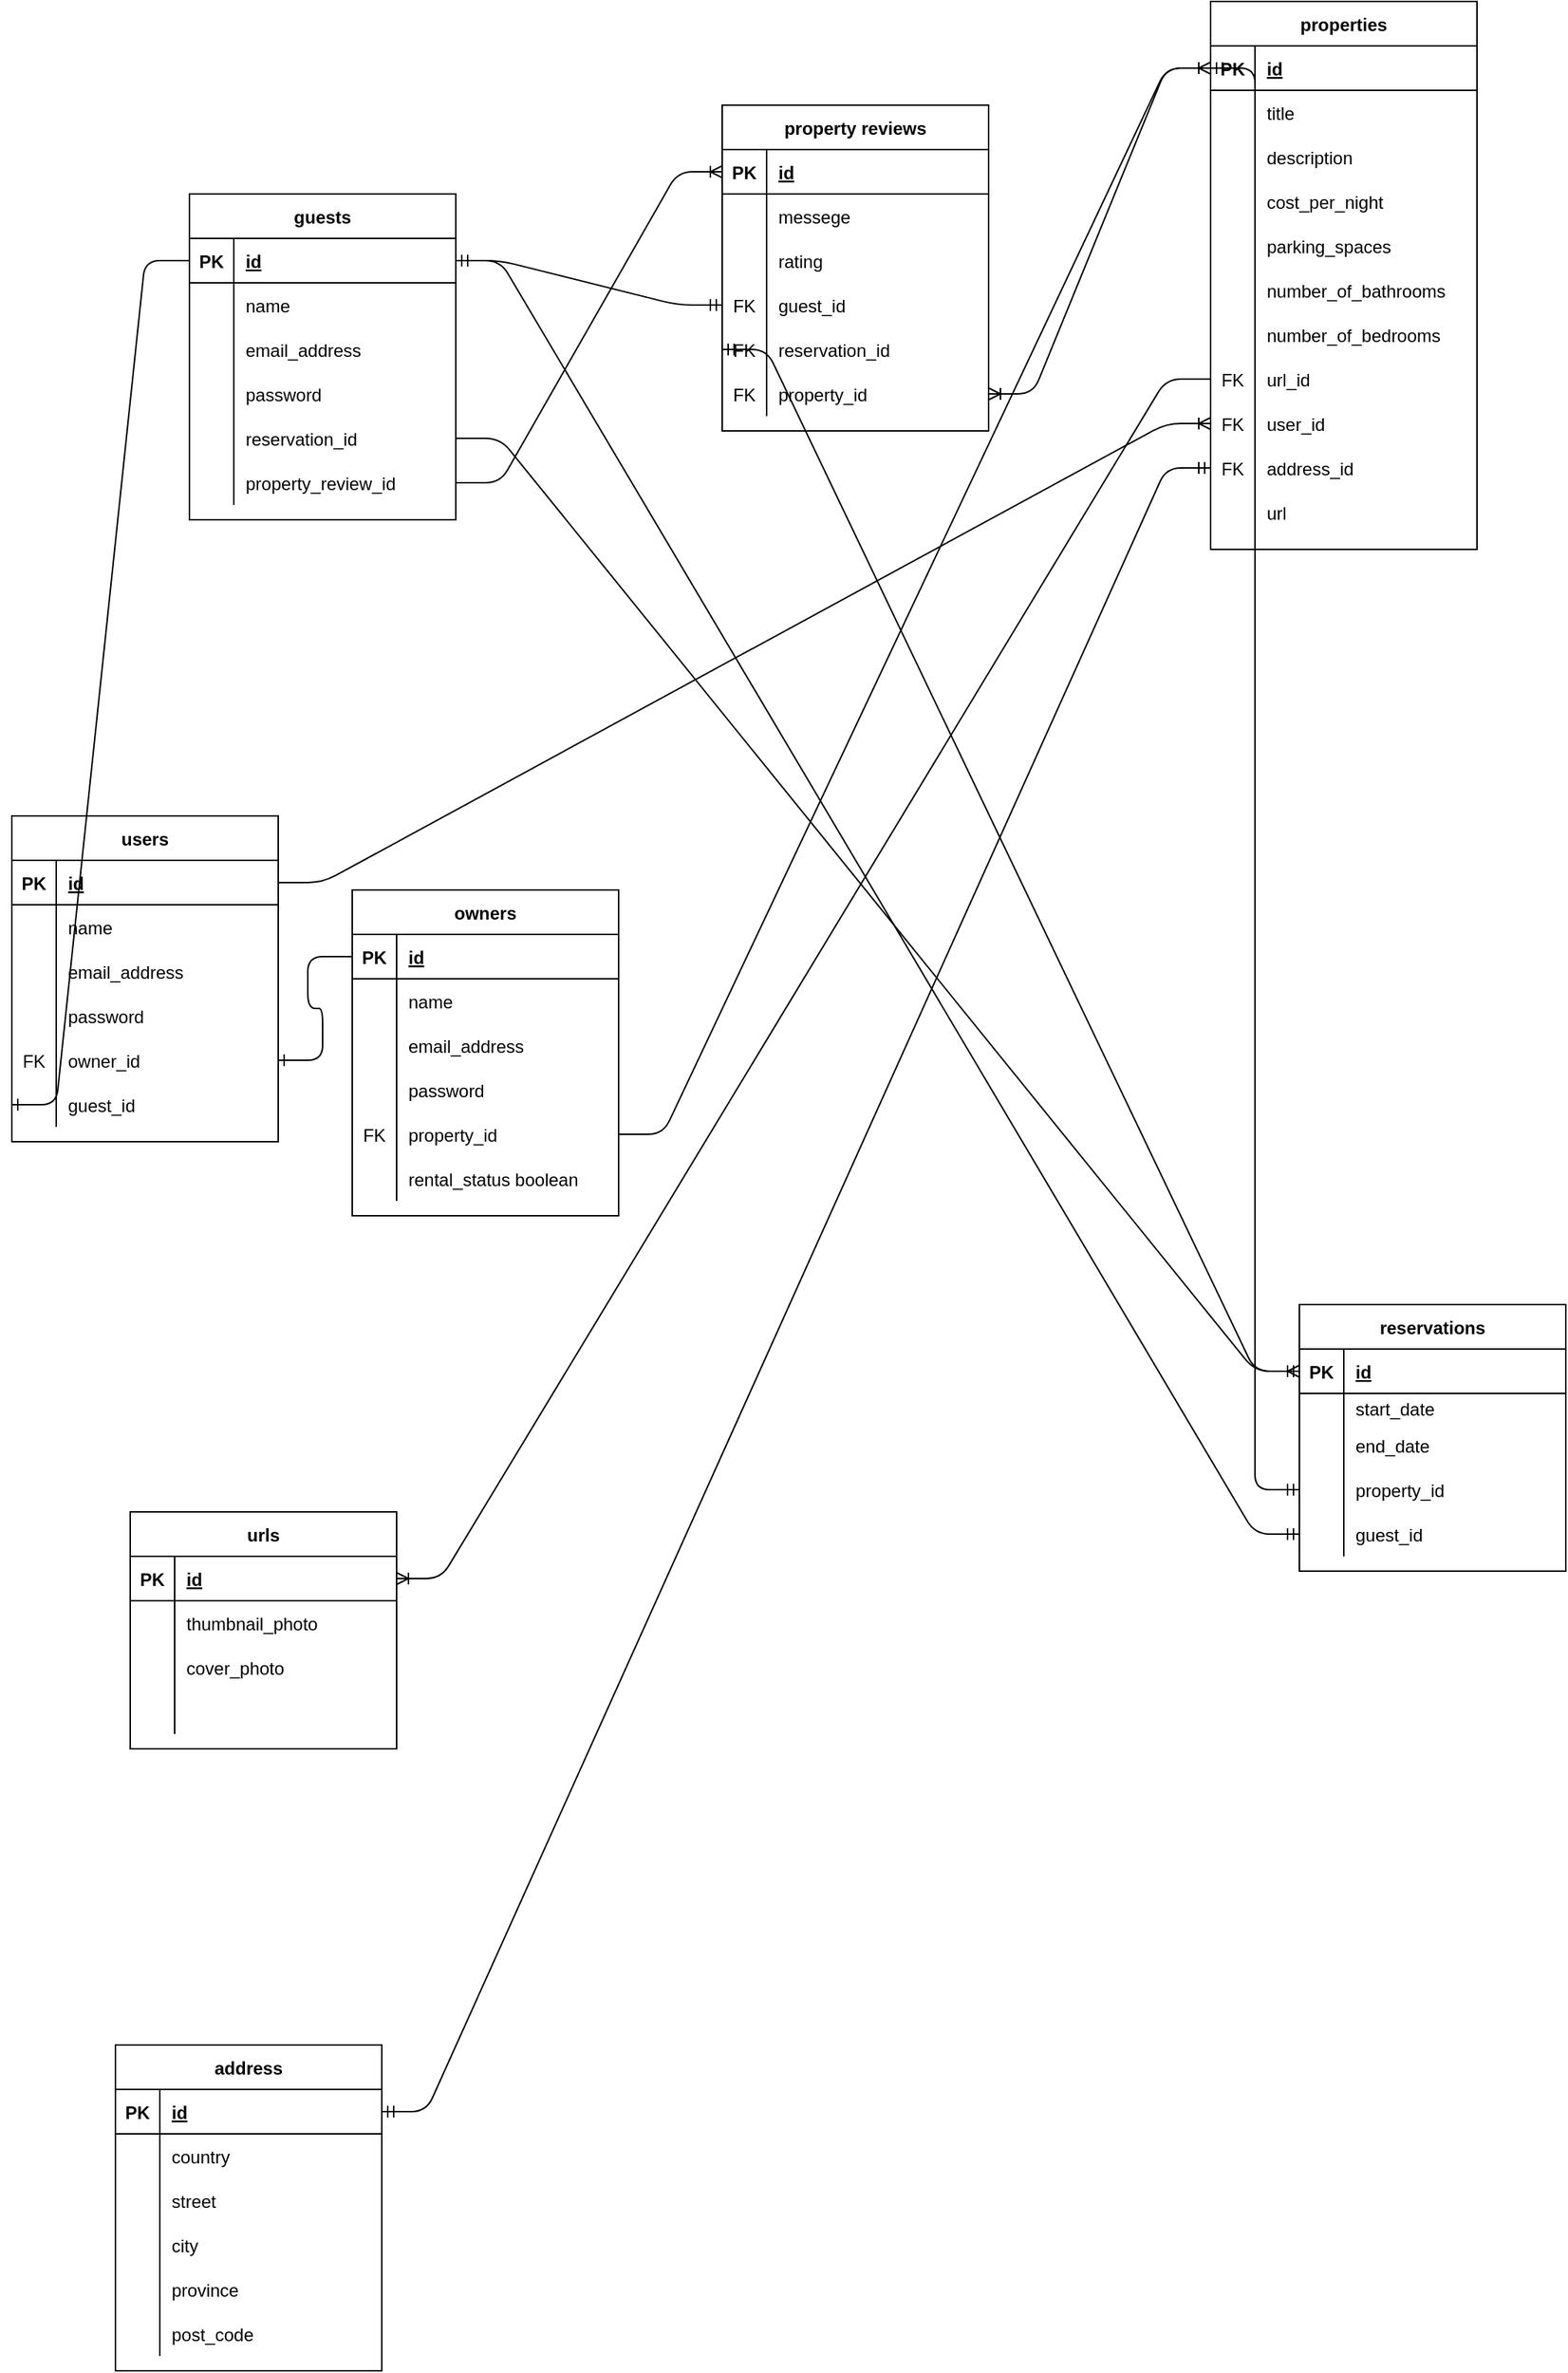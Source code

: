 <mxfile version="14.9.7" type="github">
  <diagram id="2LS-sTa04mx1mrBm_Dhq" name="Page-1">
    <mxGraphModel dx="2111" dy="1864" grid="1" gridSize="10" guides="1" tooltips="1" connect="1" arrows="1" fold="1" page="1" pageScale="1" pageWidth="850" pageHeight="1100" math="0" shadow="0">
      <root>
        <mxCell id="0" />
        <mxCell id="1" parent="0" />
        <mxCell id="80GWJ3M3lElaVonBWue8-1" value="properties" style="shape=table;startSize=30;container=1;collapsible=1;childLayout=tableLayout;fixedRows=1;rowLines=0;fontStyle=1;align=center;resizeLast=1;" vertex="1" parent="1">
          <mxGeometry x="10" y="-1020" width="180" height="370" as="geometry" />
        </mxCell>
        <mxCell id="80GWJ3M3lElaVonBWue8-2" value="" style="shape=partialRectangle;collapsible=0;dropTarget=0;pointerEvents=0;fillColor=none;top=0;left=0;bottom=1;right=0;points=[[0,0.5],[1,0.5]];portConstraint=eastwest;" vertex="1" parent="80GWJ3M3lElaVonBWue8-1">
          <mxGeometry y="30" width="180" height="30" as="geometry" />
        </mxCell>
        <mxCell id="80GWJ3M3lElaVonBWue8-3" value="PK" style="shape=partialRectangle;connectable=0;fillColor=none;top=0;left=0;bottom=0;right=0;fontStyle=1;overflow=hidden;" vertex="1" parent="80GWJ3M3lElaVonBWue8-2">
          <mxGeometry width="30" height="30" as="geometry" />
        </mxCell>
        <mxCell id="80GWJ3M3lElaVonBWue8-4" value="id" style="shape=partialRectangle;connectable=0;fillColor=none;top=0;left=0;bottom=0;right=0;align=left;spacingLeft=6;fontStyle=5;overflow=hidden;" vertex="1" parent="80GWJ3M3lElaVonBWue8-2">
          <mxGeometry x="30" width="150" height="30" as="geometry" />
        </mxCell>
        <mxCell id="80GWJ3M3lElaVonBWue8-5" value="" style="shape=partialRectangle;collapsible=0;dropTarget=0;pointerEvents=0;fillColor=none;top=0;left=0;bottom=0;right=0;points=[[0,0.5],[1,0.5]];portConstraint=eastwest;" vertex="1" parent="80GWJ3M3lElaVonBWue8-1">
          <mxGeometry y="60" width="180" height="30" as="geometry" />
        </mxCell>
        <mxCell id="80GWJ3M3lElaVonBWue8-6" value="" style="shape=partialRectangle;connectable=0;fillColor=none;top=0;left=0;bottom=0;right=0;editable=1;overflow=hidden;" vertex="1" parent="80GWJ3M3lElaVonBWue8-5">
          <mxGeometry width="30" height="30" as="geometry" />
        </mxCell>
        <mxCell id="80GWJ3M3lElaVonBWue8-7" value="title        " style="shape=partialRectangle;connectable=0;fillColor=none;top=0;left=0;bottom=0;right=0;align=left;spacingLeft=6;overflow=hidden;" vertex="1" parent="80GWJ3M3lElaVonBWue8-5">
          <mxGeometry x="30" width="150" height="30" as="geometry" />
        </mxCell>
        <mxCell id="80GWJ3M3lElaVonBWue8-8" value="" style="shape=partialRectangle;collapsible=0;dropTarget=0;pointerEvents=0;fillColor=none;top=0;left=0;bottom=0;right=0;points=[[0,0.5],[1,0.5]];portConstraint=eastwest;" vertex="1" parent="80GWJ3M3lElaVonBWue8-1">
          <mxGeometry y="90" width="180" height="30" as="geometry" />
        </mxCell>
        <mxCell id="80GWJ3M3lElaVonBWue8-9" value="" style="shape=partialRectangle;connectable=0;fillColor=none;top=0;left=0;bottom=0;right=0;editable=1;overflow=hidden;" vertex="1" parent="80GWJ3M3lElaVonBWue8-8">
          <mxGeometry width="30" height="30" as="geometry" />
        </mxCell>
        <mxCell id="80GWJ3M3lElaVonBWue8-10" value="description" style="shape=partialRectangle;connectable=0;fillColor=none;top=0;left=0;bottom=0;right=0;align=left;spacingLeft=6;overflow=hidden;" vertex="1" parent="80GWJ3M3lElaVonBWue8-8">
          <mxGeometry x="30" width="150" height="30" as="geometry" />
        </mxCell>
        <mxCell id="80GWJ3M3lElaVonBWue8-11" value="" style="shape=partialRectangle;collapsible=0;dropTarget=0;pointerEvents=0;fillColor=none;top=0;left=0;bottom=0;right=0;points=[[0,0.5],[1,0.5]];portConstraint=eastwest;" vertex="1" parent="80GWJ3M3lElaVonBWue8-1">
          <mxGeometry y="120" width="180" height="30" as="geometry" />
        </mxCell>
        <mxCell id="80GWJ3M3lElaVonBWue8-12" value="" style="shape=partialRectangle;connectable=0;fillColor=none;top=0;left=0;bottom=0;right=0;editable=1;overflow=hidden;" vertex="1" parent="80GWJ3M3lElaVonBWue8-11">
          <mxGeometry width="30" height="30" as="geometry" />
        </mxCell>
        <mxCell id="80GWJ3M3lElaVonBWue8-13" value="cost_per_night" style="shape=partialRectangle;connectable=0;fillColor=none;top=0;left=0;bottom=0;right=0;align=left;spacingLeft=6;overflow=hidden;" vertex="1" parent="80GWJ3M3lElaVonBWue8-11">
          <mxGeometry x="30" width="150" height="30" as="geometry" />
        </mxCell>
        <mxCell id="80GWJ3M3lElaVonBWue8-57" value="" style="shape=partialRectangle;collapsible=0;dropTarget=0;pointerEvents=0;fillColor=none;top=0;left=0;bottom=0;right=0;points=[[0,0.5],[1,0.5]];portConstraint=eastwest;" vertex="1" parent="80GWJ3M3lElaVonBWue8-1">
          <mxGeometry y="150" width="180" height="30" as="geometry" />
        </mxCell>
        <mxCell id="80GWJ3M3lElaVonBWue8-58" value="" style="shape=partialRectangle;connectable=0;fillColor=none;top=0;left=0;bottom=0;right=0;editable=1;overflow=hidden;" vertex="1" parent="80GWJ3M3lElaVonBWue8-57">
          <mxGeometry width="30" height="30" as="geometry" />
        </mxCell>
        <mxCell id="80GWJ3M3lElaVonBWue8-59" value="parking_spaces" style="shape=partialRectangle;connectable=0;fillColor=none;top=0;left=0;bottom=0;right=0;align=left;spacingLeft=6;overflow=hidden;" vertex="1" parent="80GWJ3M3lElaVonBWue8-57">
          <mxGeometry x="30" width="150" height="30" as="geometry" />
        </mxCell>
        <mxCell id="80GWJ3M3lElaVonBWue8-60" value="" style="shape=partialRectangle;collapsible=0;dropTarget=0;pointerEvents=0;fillColor=none;top=0;left=0;bottom=0;right=0;points=[[0,0.5],[1,0.5]];portConstraint=eastwest;" vertex="1" parent="80GWJ3M3lElaVonBWue8-1">
          <mxGeometry y="180" width="180" height="30" as="geometry" />
        </mxCell>
        <mxCell id="80GWJ3M3lElaVonBWue8-61" value="" style="shape=partialRectangle;connectable=0;fillColor=none;top=0;left=0;bottom=0;right=0;editable=1;overflow=hidden;" vertex="1" parent="80GWJ3M3lElaVonBWue8-60">
          <mxGeometry width="30" height="30" as="geometry" />
        </mxCell>
        <mxCell id="80GWJ3M3lElaVonBWue8-62" value="number_of_bathrooms" style="shape=partialRectangle;connectable=0;fillColor=none;top=0;left=0;bottom=0;right=0;align=left;spacingLeft=6;overflow=hidden;" vertex="1" parent="80GWJ3M3lElaVonBWue8-60">
          <mxGeometry x="30" width="150" height="30" as="geometry" />
        </mxCell>
        <mxCell id="80GWJ3M3lElaVonBWue8-82" value="" style="shape=partialRectangle;collapsible=0;dropTarget=0;pointerEvents=0;fillColor=none;top=0;left=0;bottom=0;right=0;points=[[0,0.5],[1,0.5]];portConstraint=eastwest;" vertex="1" parent="80GWJ3M3lElaVonBWue8-1">
          <mxGeometry y="210" width="180" height="30" as="geometry" />
        </mxCell>
        <mxCell id="80GWJ3M3lElaVonBWue8-83" value="" style="shape=partialRectangle;connectable=0;fillColor=none;top=0;left=0;bottom=0;right=0;editable=1;overflow=hidden;" vertex="1" parent="80GWJ3M3lElaVonBWue8-82">
          <mxGeometry width="30" height="30" as="geometry" />
        </mxCell>
        <mxCell id="80GWJ3M3lElaVonBWue8-84" value="number_of_bedrooms" style="shape=partialRectangle;connectable=0;fillColor=none;top=0;left=0;bottom=0;right=0;align=left;spacingLeft=6;overflow=hidden;" vertex="1" parent="80GWJ3M3lElaVonBWue8-82">
          <mxGeometry x="30" width="150" height="30" as="geometry" />
        </mxCell>
        <mxCell id="80GWJ3M3lElaVonBWue8-85" value="" style="shape=partialRectangle;collapsible=0;dropTarget=0;pointerEvents=0;fillColor=none;top=0;left=0;bottom=0;right=0;points=[[0,0.5],[1,0.5]];portConstraint=eastwest;" vertex="1" parent="80GWJ3M3lElaVonBWue8-1">
          <mxGeometry y="240" width="180" height="30" as="geometry" />
        </mxCell>
        <mxCell id="80GWJ3M3lElaVonBWue8-86" value="FK" style="shape=partialRectangle;connectable=0;fillColor=none;top=0;left=0;bottom=0;right=0;editable=1;overflow=hidden;" vertex="1" parent="80GWJ3M3lElaVonBWue8-85">
          <mxGeometry width="30" height="30" as="geometry" />
        </mxCell>
        <mxCell id="80GWJ3M3lElaVonBWue8-87" value="url_id" style="shape=partialRectangle;connectable=0;fillColor=none;top=0;left=0;bottom=0;right=0;align=left;spacingLeft=6;overflow=hidden;" vertex="1" parent="80GWJ3M3lElaVonBWue8-85">
          <mxGeometry x="30" width="150" height="30" as="geometry" />
        </mxCell>
        <mxCell id="80GWJ3M3lElaVonBWue8-107" value="" style="shape=partialRectangle;collapsible=0;dropTarget=0;pointerEvents=0;fillColor=none;top=0;left=0;bottom=0;right=0;points=[[0,0.5],[1,0.5]];portConstraint=eastwest;" vertex="1" parent="80GWJ3M3lElaVonBWue8-1">
          <mxGeometry y="270" width="180" height="30" as="geometry" />
        </mxCell>
        <mxCell id="80GWJ3M3lElaVonBWue8-108" value="FK" style="shape=partialRectangle;connectable=0;fillColor=none;top=0;left=0;bottom=0;right=0;editable=1;overflow=hidden;" vertex="1" parent="80GWJ3M3lElaVonBWue8-107">
          <mxGeometry width="30" height="30" as="geometry" />
        </mxCell>
        <mxCell id="80GWJ3M3lElaVonBWue8-109" value="user_id" style="shape=partialRectangle;connectable=0;fillColor=none;top=0;left=0;bottom=0;right=0;align=left;spacingLeft=6;overflow=hidden;" vertex="1" parent="80GWJ3M3lElaVonBWue8-107">
          <mxGeometry x="30" width="150" height="30" as="geometry" />
        </mxCell>
        <mxCell id="80GWJ3M3lElaVonBWue8-110" value="" style="shape=partialRectangle;collapsible=0;dropTarget=0;pointerEvents=0;fillColor=none;top=0;left=0;bottom=0;right=0;points=[[0,0.5],[1,0.5]];portConstraint=eastwest;" vertex="1" parent="80GWJ3M3lElaVonBWue8-1">
          <mxGeometry y="300" width="180" height="30" as="geometry" />
        </mxCell>
        <mxCell id="80GWJ3M3lElaVonBWue8-111" value="FK" style="shape=partialRectangle;connectable=0;fillColor=none;top=0;left=0;bottom=0;right=0;editable=1;overflow=hidden;" vertex="1" parent="80GWJ3M3lElaVonBWue8-110">
          <mxGeometry width="30" height="30" as="geometry" />
        </mxCell>
        <mxCell id="80GWJ3M3lElaVonBWue8-112" value="address_id" style="shape=partialRectangle;connectable=0;fillColor=none;top=0;left=0;bottom=0;right=0;align=left;spacingLeft=6;overflow=hidden;" vertex="1" parent="80GWJ3M3lElaVonBWue8-110">
          <mxGeometry x="30" width="150" height="30" as="geometry" />
        </mxCell>
        <mxCell id="80GWJ3M3lElaVonBWue8-113" value="" style="shape=partialRectangle;collapsible=0;dropTarget=0;pointerEvents=0;fillColor=none;top=0;left=0;bottom=0;right=0;points=[[0,0.5],[1,0.5]];portConstraint=eastwest;" vertex="1" parent="80GWJ3M3lElaVonBWue8-1">
          <mxGeometry y="330" width="180" height="30" as="geometry" />
        </mxCell>
        <mxCell id="80GWJ3M3lElaVonBWue8-114" value="" style="shape=partialRectangle;connectable=0;fillColor=none;top=0;left=0;bottom=0;right=0;editable=1;overflow=hidden;" vertex="1" parent="80GWJ3M3lElaVonBWue8-113">
          <mxGeometry width="30" height="30" as="geometry" />
        </mxCell>
        <mxCell id="80GWJ3M3lElaVonBWue8-115" value="url" style="shape=partialRectangle;connectable=0;fillColor=none;top=0;left=0;bottom=0;right=0;align=left;spacingLeft=6;overflow=hidden;" vertex="1" parent="80GWJ3M3lElaVonBWue8-113">
          <mxGeometry x="30" width="150" height="30" as="geometry" />
        </mxCell>
        <mxCell id="80GWJ3M3lElaVonBWue8-14" value="users" style="shape=table;startSize=30;container=1;collapsible=1;childLayout=tableLayout;fixedRows=1;rowLines=0;fontStyle=1;align=center;resizeLast=1;" vertex="1" parent="1">
          <mxGeometry x="-800" y="-470" width="180" height="220" as="geometry" />
        </mxCell>
        <mxCell id="80GWJ3M3lElaVonBWue8-15" value="" style="shape=partialRectangle;collapsible=0;dropTarget=0;pointerEvents=0;fillColor=none;top=0;left=0;bottom=1;right=0;points=[[0,0.5],[1,0.5]];portConstraint=eastwest;" vertex="1" parent="80GWJ3M3lElaVonBWue8-14">
          <mxGeometry y="30" width="180" height="30" as="geometry" />
        </mxCell>
        <mxCell id="80GWJ3M3lElaVonBWue8-16" value="PK" style="shape=partialRectangle;connectable=0;fillColor=none;top=0;left=0;bottom=0;right=0;fontStyle=1;overflow=hidden;" vertex="1" parent="80GWJ3M3lElaVonBWue8-15">
          <mxGeometry width="30" height="30" as="geometry" />
        </mxCell>
        <mxCell id="80GWJ3M3lElaVonBWue8-17" value="id" style="shape=partialRectangle;connectable=0;fillColor=none;top=0;left=0;bottom=0;right=0;align=left;spacingLeft=6;fontStyle=5;overflow=hidden;" vertex="1" parent="80GWJ3M3lElaVonBWue8-15">
          <mxGeometry x="30" width="150" height="30" as="geometry" />
        </mxCell>
        <mxCell id="80GWJ3M3lElaVonBWue8-18" value="" style="shape=partialRectangle;collapsible=0;dropTarget=0;pointerEvents=0;fillColor=none;top=0;left=0;bottom=0;right=0;points=[[0,0.5],[1,0.5]];portConstraint=eastwest;" vertex="1" parent="80GWJ3M3lElaVonBWue8-14">
          <mxGeometry y="60" width="180" height="30" as="geometry" />
        </mxCell>
        <mxCell id="80GWJ3M3lElaVonBWue8-19" value="" style="shape=partialRectangle;connectable=0;fillColor=none;top=0;left=0;bottom=0;right=0;editable=1;overflow=hidden;" vertex="1" parent="80GWJ3M3lElaVonBWue8-18">
          <mxGeometry width="30" height="30" as="geometry" />
        </mxCell>
        <mxCell id="80GWJ3M3lElaVonBWue8-20" value="name" style="shape=partialRectangle;connectable=0;fillColor=none;top=0;left=0;bottom=0;right=0;align=left;spacingLeft=6;overflow=hidden;" vertex="1" parent="80GWJ3M3lElaVonBWue8-18">
          <mxGeometry x="30" width="150" height="30" as="geometry" />
        </mxCell>
        <mxCell id="80GWJ3M3lElaVonBWue8-21" value="" style="shape=partialRectangle;collapsible=0;dropTarget=0;pointerEvents=0;fillColor=none;top=0;left=0;bottom=0;right=0;points=[[0,0.5],[1,0.5]];portConstraint=eastwest;" vertex="1" parent="80GWJ3M3lElaVonBWue8-14">
          <mxGeometry y="90" width="180" height="30" as="geometry" />
        </mxCell>
        <mxCell id="80GWJ3M3lElaVonBWue8-22" value="" style="shape=partialRectangle;connectable=0;fillColor=none;top=0;left=0;bottom=0;right=0;editable=1;overflow=hidden;" vertex="1" parent="80GWJ3M3lElaVonBWue8-21">
          <mxGeometry width="30" height="30" as="geometry" />
        </mxCell>
        <mxCell id="80GWJ3M3lElaVonBWue8-23" value="email_address" style="shape=partialRectangle;connectable=0;fillColor=none;top=0;left=0;bottom=0;right=0;align=left;spacingLeft=6;overflow=hidden;" vertex="1" parent="80GWJ3M3lElaVonBWue8-21">
          <mxGeometry x="30" width="150" height="30" as="geometry" />
        </mxCell>
        <mxCell id="80GWJ3M3lElaVonBWue8-24" value="" style="shape=partialRectangle;collapsible=0;dropTarget=0;pointerEvents=0;fillColor=none;top=0;left=0;bottom=0;right=0;points=[[0,0.5],[1,0.5]];portConstraint=eastwest;" vertex="1" parent="80GWJ3M3lElaVonBWue8-14">
          <mxGeometry y="120" width="180" height="30" as="geometry" />
        </mxCell>
        <mxCell id="80GWJ3M3lElaVonBWue8-25" value="" style="shape=partialRectangle;connectable=0;fillColor=none;top=0;left=0;bottom=0;right=0;editable=1;overflow=hidden;" vertex="1" parent="80GWJ3M3lElaVonBWue8-24">
          <mxGeometry width="30" height="30" as="geometry" />
        </mxCell>
        <mxCell id="80GWJ3M3lElaVonBWue8-26" value="password" style="shape=partialRectangle;connectable=0;fillColor=none;top=0;left=0;bottom=0;right=0;align=left;spacingLeft=6;overflow=hidden;" vertex="1" parent="80GWJ3M3lElaVonBWue8-24">
          <mxGeometry x="30" width="150" height="30" as="geometry" />
        </mxCell>
        <mxCell id="80GWJ3M3lElaVonBWue8-170" value="" style="shape=partialRectangle;collapsible=0;dropTarget=0;pointerEvents=0;fillColor=none;top=0;left=0;bottom=0;right=0;points=[[0,0.5],[1,0.5]];portConstraint=eastwest;" vertex="1" parent="80GWJ3M3lElaVonBWue8-14">
          <mxGeometry y="150" width="180" height="30" as="geometry" />
        </mxCell>
        <mxCell id="80GWJ3M3lElaVonBWue8-171" value="FK" style="shape=partialRectangle;connectable=0;fillColor=none;top=0;left=0;bottom=0;right=0;editable=1;overflow=hidden;" vertex="1" parent="80GWJ3M3lElaVonBWue8-170">
          <mxGeometry width="30" height="30" as="geometry" />
        </mxCell>
        <mxCell id="80GWJ3M3lElaVonBWue8-172" value="owner_id" style="shape=partialRectangle;connectable=0;fillColor=none;top=0;left=0;bottom=0;right=0;align=left;spacingLeft=6;overflow=hidden;" vertex="1" parent="80GWJ3M3lElaVonBWue8-170">
          <mxGeometry x="30" width="150" height="30" as="geometry" />
        </mxCell>
        <mxCell id="80GWJ3M3lElaVonBWue8-173" value="" style="shape=partialRectangle;collapsible=0;dropTarget=0;pointerEvents=0;fillColor=none;top=0;left=0;bottom=0;right=0;points=[[0,0.5],[1,0.5]];portConstraint=eastwest;" vertex="1" parent="80GWJ3M3lElaVonBWue8-14">
          <mxGeometry y="180" width="180" height="30" as="geometry" />
        </mxCell>
        <mxCell id="80GWJ3M3lElaVonBWue8-174" value="" style="shape=partialRectangle;connectable=0;fillColor=none;top=0;left=0;bottom=0;right=0;editable=1;overflow=hidden;" vertex="1" parent="80GWJ3M3lElaVonBWue8-173">
          <mxGeometry width="30" height="30" as="geometry" />
        </mxCell>
        <mxCell id="80GWJ3M3lElaVonBWue8-175" value="guest_id" style="shape=partialRectangle;connectable=0;fillColor=none;top=0;left=0;bottom=0;right=0;align=left;spacingLeft=6;overflow=hidden;" vertex="1" parent="80GWJ3M3lElaVonBWue8-173">
          <mxGeometry x="30" width="150" height="30" as="geometry" />
        </mxCell>
        <mxCell id="80GWJ3M3lElaVonBWue8-27" value="property reviews" style="shape=table;startSize=30;container=1;collapsible=1;childLayout=tableLayout;fixedRows=1;rowLines=0;fontStyle=1;align=center;resizeLast=1;" vertex="1" parent="1">
          <mxGeometry x="-320" y="-950" width="180" height="220" as="geometry" />
        </mxCell>
        <mxCell id="80GWJ3M3lElaVonBWue8-28" value="" style="shape=partialRectangle;collapsible=0;dropTarget=0;pointerEvents=0;fillColor=none;top=0;left=0;bottom=1;right=0;points=[[0,0.5],[1,0.5]];portConstraint=eastwest;" vertex="1" parent="80GWJ3M3lElaVonBWue8-27">
          <mxGeometry y="30" width="180" height="30" as="geometry" />
        </mxCell>
        <mxCell id="80GWJ3M3lElaVonBWue8-29" value="PK" style="shape=partialRectangle;connectable=0;fillColor=none;top=0;left=0;bottom=0;right=0;fontStyle=1;overflow=hidden;" vertex="1" parent="80GWJ3M3lElaVonBWue8-28">
          <mxGeometry width="30" height="30" as="geometry" />
        </mxCell>
        <mxCell id="80GWJ3M3lElaVonBWue8-30" value="id" style="shape=partialRectangle;connectable=0;fillColor=none;top=0;left=0;bottom=0;right=0;align=left;spacingLeft=6;fontStyle=5;overflow=hidden;" vertex="1" parent="80GWJ3M3lElaVonBWue8-28">
          <mxGeometry x="30" width="150" height="30" as="geometry" />
        </mxCell>
        <mxCell id="80GWJ3M3lElaVonBWue8-31" value="" style="shape=partialRectangle;collapsible=0;dropTarget=0;pointerEvents=0;fillColor=none;top=0;left=0;bottom=0;right=0;points=[[0,0.5],[1,0.5]];portConstraint=eastwest;" vertex="1" parent="80GWJ3M3lElaVonBWue8-27">
          <mxGeometry y="60" width="180" height="30" as="geometry" />
        </mxCell>
        <mxCell id="80GWJ3M3lElaVonBWue8-32" value="" style="shape=partialRectangle;connectable=0;fillColor=none;top=0;left=0;bottom=0;right=0;editable=1;overflow=hidden;" vertex="1" parent="80GWJ3M3lElaVonBWue8-31">
          <mxGeometry width="30" height="30" as="geometry" />
        </mxCell>
        <mxCell id="80GWJ3M3lElaVonBWue8-33" value="messege" style="shape=partialRectangle;connectable=0;fillColor=none;top=0;left=0;bottom=0;right=0;align=left;spacingLeft=6;overflow=hidden;" vertex="1" parent="80GWJ3M3lElaVonBWue8-31">
          <mxGeometry x="30" width="150" height="30" as="geometry" />
        </mxCell>
        <mxCell id="80GWJ3M3lElaVonBWue8-34" value="" style="shape=partialRectangle;collapsible=0;dropTarget=0;pointerEvents=0;fillColor=none;top=0;left=0;bottom=0;right=0;points=[[0,0.5],[1,0.5]];portConstraint=eastwest;" vertex="1" parent="80GWJ3M3lElaVonBWue8-27">
          <mxGeometry y="90" width="180" height="30" as="geometry" />
        </mxCell>
        <mxCell id="80GWJ3M3lElaVonBWue8-35" value="" style="shape=partialRectangle;connectable=0;fillColor=none;top=0;left=0;bottom=0;right=0;editable=1;overflow=hidden;" vertex="1" parent="80GWJ3M3lElaVonBWue8-34">
          <mxGeometry width="30" height="30" as="geometry" />
        </mxCell>
        <mxCell id="80GWJ3M3lElaVonBWue8-36" value="rating" style="shape=partialRectangle;connectable=0;fillColor=none;top=0;left=0;bottom=0;right=0;align=left;spacingLeft=6;overflow=hidden;" vertex="1" parent="80GWJ3M3lElaVonBWue8-34">
          <mxGeometry x="30" width="150" height="30" as="geometry" />
        </mxCell>
        <mxCell id="80GWJ3M3lElaVonBWue8-37" value="" style="shape=partialRectangle;collapsible=0;dropTarget=0;pointerEvents=0;fillColor=none;top=0;left=0;bottom=0;right=0;points=[[0,0.5],[1,0.5]];portConstraint=eastwest;" vertex="1" parent="80GWJ3M3lElaVonBWue8-27">
          <mxGeometry y="120" width="180" height="30" as="geometry" />
        </mxCell>
        <mxCell id="80GWJ3M3lElaVonBWue8-38" value="FK" style="shape=partialRectangle;connectable=0;fillColor=none;top=0;left=0;bottom=0;right=0;editable=1;overflow=hidden;" vertex="1" parent="80GWJ3M3lElaVonBWue8-37">
          <mxGeometry width="30" height="30" as="geometry" />
        </mxCell>
        <mxCell id="80GWJ3M3lElaVonBWue8-39" value="guest_id" style="shape=partialRectangle;connectable=0;fillColor=none;top=0;left=0;bottom=0;right=0;align=left;spacingLeft=6;overflow=hidden;" vertex="1" parent="80GWJ3M3lElaVonBWue8-37">
          <mxGeometry x="30" width="150" height="30" as="geometry" />
        </mxCell>
        <mxCell id="80GWJ3M3lElaVonBWue8-165" value="" style="shape=partialRectangle;collapsible=0;dropTarget=0;pointerEvents=0;fillColor=none;top=0;left=0;bottom=0;right=0;points=[[0,0.5],[1,0.5]];portConstraint=eastwest;" vertex="1" parent="80GWJ3M3lElaVonBWue8-27">
          <mxGeometry y="150" width="180" height="30" as="geometry" />
        </mxCell>
        <mxCell id="80GWJ3M3lElaVonBWue8-166" value="FK" style="shape=partialRectangle;connectable=0;fillColor=none;top=0;left=0;bottom=0;right=0;editable=1;overflow=hidden;" vertex="1" parent="80GWJ3M3lElaVonBWue8-165">
          <mxGeometry width="30" height="30" as="geometry" />
        </mxCell>
        <mxCell id="80GWJ3M3lElaVonBWue8-167" value="reservation_id" style="shape=partialRectangle;connectable=0;fillColor=none;top=0;left=0;bottom=0;right=0;align=left;spacingLeft=6;overflow=hidden;" vertex="1" parent="80GWJ3M3lElaVonBWue8-165">
          <mxGeometry x="30" width="150" height="30" as="geometry" />
        </mxCell>
        <mxCell id="80GWJ3M3lElaVonBWue8-195" value="" style="shape=partialRectangle;collapsible=0;dropTarget=0;pointerEvents=0;fillColor=none;top=0;left=0;bottom=0;right=0;points=[[0,0.5],[1,0.5]];portConstraint=eastwest;" vertex="1" parent="80GWJ3M3lElaVonBWue8-27">
          <mxGeometry y="180" width="180" height="30" as="geometry" />
        </mxCell>
        <mxCell id="80GWJ3M3lElaVonBWue8-196" value="FK" style="shape=partialRectangle;connectable=0;fillColor=none;top=0;left=0;bottom=0;right=0;editable=1;overflow=hidden;" vertex="1" parent="80GWJ3M3lElaVonBWue8-195">
          <mxGeometry width="30" height="30" as="geometry" />
        </mxCell>
        <mxCell id="80GWJ3M3lElaVonBWue8-197" value="property_id" style="shape=partialRectangle;connectable=0;fillColor=none;top=0;left=0;bottom=0;right=0;align=left;spacingLeft=6;overflow=hidden;" vertex="1" parent="80GWJ3M3lElaVonBWue8-195">
          <mxGeometry x="30" width="150" height="30" as="geometry" />
        </mxCell>
        <mxCell id="80GWJ3M3lElaVonBWue8-40" value="reservations" style="shape=table;startSize=30;container=1;collapsible=1;childLayout=tableLayout;fixedRows=1;rowLines=0;fontStyle=1;align=center;resizeLast=1;" vertex="1" parent="1">
          <mxGeometry x="70" y="-140" width="180" height="180" as="geometry" />
        </mxCell>
        <mxCell id="80GWJ3M3lElaVonBWue8-41" value="" style="shape=partialRectangle;collapsible=0;dropTarget=0;pointerEvents=0;fillColor=none;top=0;left=0;bottom=1;right=0;points=[[0,0.5],[1,0.5]];portConstraint=eastwest;" vertex="1" parent="80GWJ3M3lElaVonBWue8-40">
          <mxGeometry y="30" width="180" height="30" as="geometry" />
        </mxCell>
        <mxCell id="80GWJ3M3lElaVonBWue8-42" value="PK" style="shape=partialRectangle;connectable=0;fillColor=none;top=0;left=0;bottom=0;right=0;fontStyle=1;overflow=hidden;" vertex="1" parent="80GWJ3M3lElaVonBWue8-41">
          <mxGeometry width="30" height="30" as="geometry" />
        </mxCell>
        <mxCell id="80GWJ3M3lElaVonBWue8-43" value="id" style="shape=partialRectangle;connectable=0;fillColor=none;top=0;left=0;bottom=0;right=0;align=left;spacingLeft=6;fontStyle=5;overflow=hidden;" vertex="1" parent="80GWJ3M3lElaVonBWue8-41">
          <mxGeometry x="30" width="150" height="30" as="geometry" />
        </mxCell>
        <mxCell id="80GWJ3M3lElaVonBWue8-44" value="" style="shape=partialRectangle;collapsible=0;dropTarget=0;pointerEvents=0;fillColor=none;top=0;left=0;bottom=0;right=0;points=[[0,0.5],[1,0.5]];portConstraint=eastwest;" vertex="1" parent="80GWJ3M3lElaVonBWue8-40">
          <mxGeometry y="60" width="180" height="20" as="geometry" />
        </mxCell>
        <mxCell id="80GWJ3M3lElaVonBWue8-45" value="" style="shape=partialRectangle;connectable=0;fillColor=none;top=0;left=0;bottom=0;right=0;editable=1;overflow=hidden;" vertex="1" parent="80GWJ3M3lElaVonBWue8-44">
          <mxGeometry width="30" height="20" as="geometry" />
        </mxCell>
        <mxCell id="80GWJ3M3lElaVonBWue8-46" value="start_date" style="shape=partialRectangle;connectable=0;fillColor=none;top=0;left=0;bottom=0;right=0;align=left;spacingLeft=6;overflow=hidden;" vertex="1" parent="80GWJ3M3lElaVonBWue8-44">
          <mxGeometry x="30" width="150" height="20" as="geometry" />
        </mxCell>
        <mxCell id="80GWJ3M3lElaVonBWue8-47" value="" style="shape=partialRectangle;collapsible=0;dropTarget=0;pointerEvents=0;fillColor=none;top=0;left=0;bottom=0;right=0;points=[[0,0.5],[1,0.5]];portConstraint=eastwest;" vertex="1" parent="80GWJ3M3lElaVonBWue8-40">
          <mxGeometry y="80" width="180" height="30" as="geometry" />
        </mxCell>
        <mxCell id="80GWJ3M3lElaVonBWue8-48" value="" style="shape=partialRectangle;connectable=0;fillColor=none;top=0;left=0;bottom=0;right=0;editable=1;overflow=hidden;" vertex="1" parent="80GWJ3M3lElaVonBWue8-47">
          <mxGeometry width="30" height="30" as="geometry" />
        </mxCell>
        <mxCell id="80GWJ3M3lElaVonBWue8-49" value="end_date" style="shape=partialRectangle;connectable=0;fillColor=none;top=0;left=0;bottom=0;right=0;align=left;spacingLeft=6;overflow=hidden;" vertex="1" parent="80GWJ3M3lElaVonBWue8-47">
          <mxGeometry x="30" width="150" height="30" as="geometry" />
        </mxCell>
        <mxCell id="80GWJ3M3lElaVonBWue8-50" value="" style="shape=partialRectangle;collapsible=0;dropTarget=0;pointerEvents=0;fillColor=none;top=0;left=0;bottom=0;right=0;points=[[0,0.5],[1,0.5]];portConstraint=eastwest;" vertex="1" parent="80GWJ3M3lElaVonBWue8-40">
          <mxGeometry y="110" width="180" height="30" as="geometry" />
        </mxCell>
        <mxCell id="80GWJ3M3lElaVonBWue8-51" value="" style="shape=partialRectangle;connectable=0;fillColor=none;top=0;left=0;bottom=0;right=0;editable=1;overflow=hidden;" vertex="1" parent="80GWJ3M3lElaVonBWue8-50">
          <mxGeometry width="30" height="30" as="geometry" />
        </mxCell>
        <mxCell id="80GWJ3M3lElaVonBWue8-52" value="property_id" style="shape=partialRectangle;connectable=0;fillColor=none;top=0;left=0;bottom=0;right=0;align=left;spacingLeft=6;overflow=hidden;" vertex="1" parent="80GWJ3M3lElaVonBWue8-50">
          <mxGeometry x="30" width="150" height="30" as="geometry" />
        </mxCell>
        <mxCell id="80GWJ3M3lElaVonBWue8-160" value="" style="shape=partialRectangle;collapsible=0;dropTarget=0;pointerEvents=0;fillColor=none;top=0;left=0;bottom=0;right=0;points=[[0,0.5],[1,0.5]];portConstraint=eastwest;" vertex="1" parent="80GWJ3M3lElaVonBWue8-40">
          <mxGeometry y="140" width="180" height="30" as="geometry" />
        </mxCell>
        <mxCell id="80GWJ3M3lElaVonBWue8-161" value="" style="shape=partialRectangle;connectable=0;fillColor=none;top=0;left=0;bottom=0;right=0;editable=1;overflow=hidden;" vertex="1" parent="80GWJ3M3lElaVonBWue8-160">
          <mxGeometry width="30" height="30" as="geometry" />
        </mxCell>
        <mxCell id="80GWJ3M3lElaVonBWue8-162" value="guest_id" style="shape=partialRectangle;connectable=0;fillColor=none;top=0;left=0;bottom=0;right=0;align=left;spacingLeft=6;overflow=hidden;" vertex="1" parent="80GWJ3M3lElaVonBWue8-160">
          <mxGeometry x="30" width="150" height="30" as="geometry" />
        </mxCell>
        <mxCell id="80GWJ3M3lElaVonBWue8-88" value="address" style="shape=table;startSize=30;container=1;collapsible=1;childLayout=tableLayout;fixedRows=1;rowLines=0;fontStyle=1;align=center;resizeLast=1;" vertex="1" parent="1">
          <mxGeometry x="-730" y="360" width="180" height="220" as="geometry" />
        </mxCell>
        <mxCell id="80GWJ3M3lElaVonBWue8-89" value="" style="shape=partialRectangle;collapsible=0;dropTarget=0;pointerEvents=0;fillColor=none;top=0;left=0;bottom=1;right=0;points=[[0,0.5],[1,0.5]];portConstraint=eastwest;" vertex="1" parent="80GWJ3M3lElaVonBWue8-88">
          <mxGeometry y="30" width="180" height="30" as="geometry" />
        </mxCell>
        <mxCell id="80GWJ3M3lElaVonBWue8-90" value="PK" style="shape=partialRectangle;connectable=0;fillColor=none;top=0;left=0;bottom=0;right=0;fontStyle=1;overflow=hidden;" vertex="1" parent="80GWJ3M3lElaVonBWue8-89">
          <mxGeometry width="30" height="30" as="geometry" />
        </mxCell>
        <mxCell id="80GWJ3M3lElaVonBWue8-91" value="id" style="shape=partialRectangle;connectable=0;fillColor=none;top=0;left=0;bottom=0;right=0;align=left;spacingLeft=6;fontStyle=5;overflow=hidden;" vertex="1" parent="80GWJ3M3lElaVonBWue8-89">
          <mxGeometry x="30" width="150" height="30" as="geometry" />
        </mxCell>
        <mxCell id="80GWJ3M3lElaVonBWue8-92" value="" style="shape=partialRectangle;collapsible=0;dropTarget=0;pointerEvents=0;fillColor=none;top=0;left=0;bottom=0;right=0;points=[[0,0.5],[1,0.5]];portConstraint=eastwest;" vertex="1" parent="80GWJ3M3lElaVonBWue8-88">
          <mxGeometry y="60" width="180" height="30" as="geometry" />
        </mxCell>
        <mxCell id="80GWJ3M3lElaVonBWue8-93" value="" style="shape=partialRectangle;connectable=0;fillColor=none;top=0;left=0;bottom=0;right=0;editable=1;overflow=hidden;" vertex="1" parent="80GWJ3M3lElaVonBWue8-92">
          <mxGeometry width="30" height="30" as="geometry" />
        </mxCell>
        <mxCell id="80GWJ3M3lElaVonBWue8-94" value="country" style="shape=partialRectangle;connectable=0;fillColor=none;top=0;left=0;bottom=0;right=0;align=left;spacingLeft=6;overflow=hidden;" vertex="1" parent="80GWJ3M3lElaVonBWue8-92">
          <mxGeometry x="30" width="150" height="30" as="geometry" />
        </mxCell>
        <mxCell id="80GWJ3M3lElaVonBWue8-95" value="" style="shape=partialRectangle;collapsible=0;dropTarget=0;pointerEvents=0;fillColor=none;top=0;left=0;bottom=0;right=0;points=[[0,0.5],[1,0.5]];portConstraint=eastwest;" vertex="1" parent="80GWJ3M3lElaVonBWue8-88">
          <mxGeometry y="90" width="180" height="30" as="geometry" />
        </mxCell>
        <mxCell id="80GWJ3M3lElaVonBWue8-96" value="" style="shape=partialRectangle;connectable=0;fillColor=none;top=0;left=0;bottom=0;right=0;editable=1;overflow=hidden;" vertex="1" parent="80GWJ3M3lElaVonBWue8-95">
          <mxGeometry width="30" height="30" as="geometry" />
        </mxCell>
        <mxCell id="80GWJ3M3lElaVonBWue8-97" value="street" style="shape=partialRectangle;connectable=0;fillColor=none;top=0;left=0;bottom=0;right=0;align=left;spacingLeft=6;overflow=hidden;" vertex="1" parent="80GWJ3M3lElaVonBWue8-95">
          <mxGeometry x="30" width="150" height="30" as="geometry" />
        </mxCell>
        <mxCell id="80GWJ3M3lElaVonBWue8-98" value="" style="shape=partialRectangle;collapsible=0;dropTarget=0;pointerEvents=0;fillColor=none;top=0;left=0;bottom=0;right=0;points=[[0,0.5],[1,0.5]];portConstraint=eastwest;" vertex="1" parent="80GWJ3M3lElaVonBWue8-88">
          <mxGeometry y="120" width="180" height="30" as="geometry" />
        </mxCell>
        <mxCell id="80GWJ3M3lElaVonBWue8-99" value="" style="shape=partialRectangle;connectable=0;fillColor=none;top=0;left=0;bottom=0;right=0;editable=1;overflow=hidden;" vertex="1" parent="80GWJ3M3lElaVonBWue8-98">
          <mxGeometry width="30" height="30" as="geometry" />
        </mxCell>
        <mxCell id="80GWJ3M3lElaVonBWue8-100" value="city" style="shape=partialRectangle;connectable=0;fillColor=none;top=0;left=0;bottom=0;right=0;align=left;spacingLeft=6;overflow=hidden;" vertex="1" parent="80GWJ3M3lElaVonBWue8-98">
          <mxGeometry x="30" width="150" height="30" as="geometry" />
        </mxCell>
        <mxCell id="80GWJ3M3lElaVonBWue8-101" value="" style="shape=partialRectangle;collapsible=0;dropTarget=0;pointerEvents=0;fillColor=none;top=0;left=0;bottom=0;right=0;points=[[0,0.5],[1,0.5]];portConstraint=eastwest;" vertex="1" parent="80GWJ3M3lElaVonBWue8-88">
          <mxGeometry y="150" width="180" height="30" as="geometry" />
        </mxCell>
        <mxCell id="80GWJ3M3lElaVonBWue8-102" value="" style="shape=partialRectangle;connectable=0;fillColor=none;top=0;left=0;bottom=0;right=0;editable=1;overflow=hidden;" vertex="1" parent="80GWJ3M3lElaVonBWue8-101">
          <mxGeometry width="30" height="30" as="geometry" />
        </mxCell>
        <mxCell id="80GWJ3M3lElaVonBWue8-103" value="province" style="shape=partialRectangle;connectable=0;fillColor=none;top=0;left=0;bottom=0;right=0;align=left;spacingLeft=6;overflow=hidden;" vertex="1" parent="80GWJ3M3lElaVonBWue8-101">
          <mxGeometry x="30" width="150" height="30" as="geometry" />
        </mxCell>
        <mxCell id="80GWJ3M3lElaVonBWue8-104" value="" style="shape=partialRectangle;collapsible=0;dropTarget=0;pointerEvents=0;fillColor=none;top=0;left=0;bottom=0;right=0;points=[[0,0.5],[1,0.5]];portConstraint=eastwest;" vertex="1" parent="80GWJ3M3lElaVonBWue8-88">
          <mxGeometry y="180" width="180" height="30" as="geometry" />
        </mxCell>
        <mxCell id="80GWJ3M3lElaVonBWue8-105" value="" style="shape=partialRectangle;connectable=0;fillColor=none;top=0;left=0;bottom=0;right=0;editable=1;overflow=hidden;" vertex="1" parent="80GWJ3M3lElaVonBWue8-104">
          <mxGeometry width="30" height="30" as="geometry" />
        </mxCell>
        <mxCell id="80GWJ3M3lElaVonBWue8-106" value="post_code" style="shape=partialRectangle;connectable=0;fillColor=none;top=0;left=0;bottom=0;right=0;align=left;spacingLeft=6;overflow=hidden;" vertex="1" parent="80GWJ3M3lElaVonBWue8-104">
          <mxGeometry x="30" width="150" height="30" as="geometry" />
        </mxCell>
        <mxCell id="80GWJ3M3lElaVonBWue8-116" value="" style="edgeStyle=entityRelationEdgeStyle;fontSize=12;html=1;endArrow=ERoneToMany;exitX=1;exitY=0.5;exitDx=0;exitDy=0;entryX=0;entryY=0.5;entryDx=0;entryDy=0;" edge="1" parent="1" source="80GWJ3M3lElaVonBWue8-15" target="80GWJ3M3lElaVonBWue8-107">
          <mxGeometry width="100" height="100" relative="1" as="geometry">
            <mxPoint x="-520" y="440" as="sourcePoint" />
            <mxPoint x="-460" y="340" as="targetPoint" />
          </mxGeometry>
        </mxCell>
        <mxCell id="80GWJ3M3lElaVonBWue8-117" value="" style="edgeStyle=entityRelationEdgeStyle;fontSize=12;html=1;endArrow=ERoneToMany;exitX=0;exitY=0.5;exitDx=0;exitDy=0;entryX=1;entryY=0.5;entryDx=0;entryDy=0;" edge="1" parent="1" source="80GWJ3M3lElaVonBWue8-85" target="80GWJ3M3lElaVonBWue8-120">
          <mxGeometry width="100" height="100" relative="1" as="geometry">
            <mxPoint x="-470" y="520" as="sourcePoint" />
            <mxPoint x="-390" y="720" as="targetPoint" />
          </mxGeometry>
        </mxCell>
        <mxCell id="80GWJ3M3lElaVonBWue8-118" value="" style="edgeStyle=entityRelationEdgeStyle;fontSize=12;html=1;endArrow=ERmandOne;startArrow=ERmandOne;exitX=1;exitY=0.5;exitDx=0;exitDy=0;entryX=0;entryY=0.5;entryDx=0;entryDy=0;" edge="1" parent="1" source="80GWJ3M3lElaVonBWue8-89" target="80GWJ3M3lElaVonBWue8-110">
          <mxGeometry width="100" height="100" relative="1" as="geometry">
            <mxPoint x="-460" y="580" as="sourcePoint" />
            <mxPoint x="-360" y="480" as="targetPoint" />
          </mxGeometry>
        </mxCell>
        <mxCell id="80GWJ3M3lElaVonBWue8-119" value="urls" style="shape=table;startSize=30;container=1;collapsible=1;childLayout=tableLayout;fixedRows=1;rowLines=0;fontStyle=1;align=center;resizeLast=1;" vertex="1" parent="1">
          <mxGeometry x="-720" width="180" height="160" as="geometry" />
        </mxCell>
        <mxCell id="80GWJ3M3lElaVonBWue8-120" value="" style="shape=partialRectangle;collapsible=0;dropTarget=0;pointerEvents=0;fillColor=none;top=0;left=0;bottom=1;right=0;points=[[0,0.5],[1,0.5]];portConstraint=eastwest;" vertex="1" parent="80GWJ3M3lElaVonBWue8-119">
          <mxGeometry y="30" width="180" height="30" as="geometry" />
        </mxCell>
        <mxCell id="80GWJ3M3lElaVonBWue8-121" value="PK" style="shape=partialRectangle;connectable=0;fillColor=none;top=0;left=0;bottom=0;right=0;fontStyle=1;overflow=hidden;" vertex="1" parent="80GWJ3M3lElaVonBWue8-120">
          <mxGeometry width="30" height="30" as="geometry" />
        </mxCell>
        <mxCell id="80GWJ3M3lElaVonBWue8-122" value="id" style="shape=partialRectangle;connectable=0;fillColor=none;top=0;left=0;bottom=0;right=0;align=left;spacingLeft=6;fontStyle=5;overflow=hidden;" vertex="1" parent="80GWJ3M3lElaVonBWue8-120">
          <mxGeometry x="30" width="150" height="30" as="geometry" />
        </mxCell>
        <mxCell id="80GWJ3M3lElaVonBWue8-123" value="" style="shape=partialRectangle;collapsible=0;dropTarget=0;pointerEvents=0;fillColor=none;top=0;left=0;bottom=0;right=0;points=[[0,0.5],[1,0.5]];portConstraint=eastwest;" vertex="1" parent="80GWJ3M3lElaVonBWue8-119">
          <mxGeometry y="60" width="180" height="30" as="geometry" />
        </mxCell>
        <mxCell id="80GWJ3M3lElaVonBWue8-124" value="" style="shape=partialRectangle;connectable=0;fillColor=none;top=0;left=0;bottom=0;right=0;editable=1;overflow=hidden;" vertex="1" parent="80GWJ3M3lElaVonBWue8-123">
          <mxGeometry width="30" height="30" as="geometry" />
        </mxCell>
        <mxCell id="80GWJ3M3lElaVonBWue8-125" value="thumbnail_photo" style="shape=partialRectangle;connectable=0;fillColor=none;top=0;left=0;bottom=0;right=0;align=left;spacingLeft=6;overflow=hidden;" vertex="1" parent="80GWJ3M3lElaVonBWue8-123">
          <mxGeometry x="30" width="150" height="30" as="geometry" />
        </mxCell>
        <mxCell id="80GWJ3M3lElaVonBWue8-126" value="" style="shape=partialRectangle;collapsible=0;dropTarget=0;pointerEvents=0;fillColor=none;top=0;left=0;bottom=0;right=0;points=[[0,0.5],[1,0.5]];portConstraint=eastwest;" vertex="1" parent="80GWJ3M3lElaVonBWue8-119">
          <mxGeometry y="90" width="180" height="30" as="geometry" />
        </mxCell>
        <mxCell id="80GWJ3M3lElaVonBWue8-127" value="" style="shape=partialRectangle;connectable=0;fillColor=none;top=0;left=0;bottom=0;right=0;editable=1;overflow=hidden;" vertex="1" parent="80GWJ3M3lElaVonBWue8-126">
          <mxGeometry width="30" height="30" as="geometry" />
        </mxCell>
        <mxCell id="80GWJ3M3lElaVonBWue8-128" value="cover_photo" style="shape=partialRectangle;connectable=0;fillColor=none;top=0;left=0;bottom=0;right=0;align=left;spacingLeft=6;overflow=hidden;" vertex="1" parent="80GWJ3M3lElaVonBWue8-126">
          <mxGeometry x="30" width="150" height="30" as="geometry" />
        </mxCell>
        <mxCell id="80GWJ3M3lElaVonBWue8-129" value="" style="shape=partialRectangle;collapsible=0;dropTarget=0;pointerEvents=0;fillColor=none;top=0;left=0;bottom=0;right=0;points=[[0,0.5],[1,0.5]];portConstraint=eastwest;" vertex="1" parent="80GWJ3M3lElaVonBWue8-119">
          <mxGeometry y="120" width="180" height="30" as="geometry" />
        </mxCell>
        <mxCell id="80GWJ3M3lElaVonBWue8-130" value="" style="shape=partialRectangle;connectable=0;fillColor=none;top=0;left=0;bottom=0;right=0;editable=1;overflow=hidden;" vertex="1" parent="80GWJ3M3lElaVonBWue8-129">
          <mxGeometry width="30" height="30" as="geometry" />
        </mxCell>
        <mxCell id="80GWJ3M3lElaVonBWue8-131" value="" style="shape=partialRectangle;connectable=0;fillColor=none;top=0;left=0;bottom=0;right=0;align=left;spacingLeft=6;overflow=hidden;" vertex="1" parent="80GWJ3M3lElaVonBWue8-129">
          <mxGeometry x="30" width="150" height="30" as="geometry" />
        </mxCell>
        <mxCell id="80GWJ3M3lElaVonBWue8-132" value="" style="edgeStyle=entityRelationEdgeStyle;fontSize=12;html=1;endArrow=ERmandOne;startArrow=ERmandOne;entryX=0;entryY=0.5;entryDx=0;entryDy=0;exitX=0;exitY=0.5;exitDx=0;exitDy=0;" edge="1" parent="1" source="80GWJ3M3lElaVonBWue8-50" target="80GWJ3M3lElaVonBWue8-2">
          <mxGeometry width="100" height="100" relative="1" as="geometry">
            <mxPoint x="-130" y="60" as="sourcePoint" />
            <mxPoint x="-360" y="210" as="targetPoint" />
          </mxGeometry>
        </mxCell>
        <mxCell id="80GWJ3M3lElaVonBWue8-133" value="owners" style="shape=table;startSize=30;container=1;collapsible=1;childLayout=tableLayout;fixedRows=1;rowLines=0;fontStyle=1;align=center;resizeLast=1;" vertex="1" parent="1">
          <mxGeometry x="-570" y="-420" width="180" height="220" as="geometry" />
        </mxCell>
        <mxCell id="80GWJ3M3lElaVonBWue8-134" value="" style="shape=partialRectangle;collapsible=0;dropTarget=0;pointerEvents=0;fillColor=none;top=0;left=0;bottom=1;right=0;points=[[0,0.5],[1,0.5]];portConstraint=eastwest;" vertex="1" parent="80GWJ3M3lElaVonBWue8-133">
          <mxGeometry y="30" width="180" height="30" as="geometry" />
        </mxCell>
        <mxCell id="80GWJ3M3lElaVonBWue8-135" value="PK" style="shape=partialRectangle;connectable=0;fillColor=none;top=0;left=0;bottom=0;right=0;fontStyle=1;overflow=hidden;" vertex="1" parent="80GWJ3M3lElaVonBWue8-134">
          <mxGeometry width="30" height="30" as="geometry" />
        </mxCell>
        <mxCell id="80GWJ3M3lElaVonBWue8-136" value="id" style="shape=partialRectangle;connectable=0;fillColor=none;top=0;left=0;bottom=0;right=0;align=left;spacingLeft=6;fontStyle=5;overflow=hidden;" vertex="1" parent="80GWJ3M3lElaVonBWue8-134">
          <mxGeometry x="30" width="150" height="30" as="geometry" />
        </mxCell>
        <mxCell id="80GWJ3M3lElaVonBWue8-137" value="" style="shape=partialRectangle;collapsible=0;dropTarget=0;pointerEvents=0;fillColor=none;top=0;left=0;bottom=0;right=0;points=[[0,0.5],[1,0.5]];portConstraint=eastwest;" vertex="1" parent="80GWJ3M3lElaVonBWue8-133">
          <mxGeometry y="60" width="180" height="30" as="geometry" />
        </mxCell>
        <mxCell id="80GWJ3M3lElaVonBWue8-138" value="" style="shape=partialRectangle;connectable=0;fillColor=none;top=0;left=0;bottom=0;right=0;editable=1;overflow=hidden;" vertex="1" parent="80GWJ3M3lElaVonBWue8-137">
          <mxGeometry width="30" height="30" as="geometry" />
        </mxCell>
        <mxCell id="80GWJ3M3lElaVonBWue8-139" value="name" style="shape=partialRectangle;connectable=0;fillColor=none;top=0;left=0;bottom=0;right=0;align=left;spacingLeft=6;overflow=hidden;" vertex="1" parent="80GWJ3M3lElaVonBWue8-137">
          <mxGeometry x="30" width="150" height="30" as="geometry" />
        </mxCell>
        <mxCell id="80GWJ3M3lElaVonBWue8-140" value="" style="shape=partialRectangle;collapsible=0;dropTarget=0;pointerEvents=0;fillColor=none;top=0;left=0;bottom=0;right=0;points=[[0,0.5],[1,0.5]];portConstraint=eastwest;" vertex="1" parent="80GWJ3M3lElaVonBWue8-133">
          <mxGeometry y="90" width="180" height="30" as="geometry" />
        </mxCell>
        <mxCell id="80GWJ3M3lElaVonBWue8-141" value="" style="shape=partialRectangle;connectable=0;fillColor=none;top=0;left=0;bottom=0;right=0;editable=1;overflow=hidden;" vertex="1" parent="80GWJ3M3lElaVonBWue8-140">
          <mxGeometry width="30" height="30" as="geometry" />
        </mxCell>
        <mxCell id="80GWJ3M3lElaVonBWue8-142" value="email_address" style="shape=partialRectangle;connectable=0;fillColor=none;top=0;left=0;bottom=0;right=0;align=left;spacingLeft=6;overflow=hidden;" vertex="1" parent="80GWJ3M3lElaVonBWue8-140">
          <mxGeometry x="30" width="150" height="30" as="geometry" />
        </mxCell>
        <mxCell id="80GWJ3M3lElaVonBWue8-143" value="" style="shape=partialRectangle;collapsible=0;dropTarget=0;pointerEvents=0;fillColor=none;top=0;left=0;bottom=0;right=0;points=[[0,0.5],[1,0.5]];portConstraint=eastwest;" vertex="1" parent="80GWJ3M3lElaVonBWue8-133">
          <mxGeometry y="120" width="180" height="30" as="geometry" />
        </mxCell>
        <mxCell id="80GWJ3M3lElaVonBWue8-144" value="" style="shape=partialRectangle;connectable=0;fillColor=none;top=0;left=0;bottom=0;right=0;editable=1;overflow=hidden;" vertex="1" parent="80GWJ3M3lElaVonBWue8-143">
          <mxGeometry width="30" height="30" as="geometry" />
        </mxCell>
        <mxCell id="80GWJ3M3lElaVonBWue8-145" value="password" style="shape=partialRectangle;connectable=0;fillColor=none;top=0;left=0;bottom=0;right=0;align=left;spacingLeft=6;overflow=hidden;" vertex="1" parent="80GWJ3M3lElaVonBWue8-143">
          <mxGeometry x="30" width="150" height="30" as="geometry" />
        </mxCell>
        <mxCell id="80GWJ3M3lElaVonBWue8-178" value="" style="shape=partialRectangle;collapsible=0;dropTarget=0;pointerEvents=0;fillColor=none;top=0;left=0;bottom=0;right=0;points=[[0,0.5],[1,0.5]];portConstraint=eastwest;" vertex="1" parent="80GWJ3M3lElaVonBWue8-133">
          <mxGeometry y="150" width="180" height="30" as="geometry" />
        </mxCell>
        <mxCell id="80GWJ3M3lElaVonBWue8-179" value="FK" style="shape=partialRectangle;connectable=0;fillColor=none;top=0;left=0;bottom=0;right=0;editable=1;overflow=hidden;" vertex="1" parent="80GWJ3M3lElaVonBWue8-178">
          <mxGeometry width="30" height="30" as="geometry" />
        </mxCell>
        <mxCell id="80GWJ3M3lElaVonBWue8-180" value="property_id" style="shape=partialRectangle;connectable=0;fillColor=none;top=0;left=0;bottom=0;right=0;align=left;spacingLeft=6;overflow=hidden;" vertex="1" parent="80GWJ3M3lElaVonBWue8-178">
          <mxGeometry x="30" width="150" height="30" as="geometry" />
        </mxCell>
        <mxCell id="80GWJ3M3lElaVonBWue8-187" value="" style="shape=partialRectangle;collapsible=0;dropTarget=0;pointerEvents=0;fillColor=none;top=0;left=0;bottom=0;right=0;points=[[0,0.5],[1,0.5]];portConstraint=eastwest;" vertex="1" parent="80GWJ3M3lElaVonBWue8-133">
          <mxGeometry y="180" width="180" height="30" as="geometry" />
        </mxCell>
        <mxCell id="80GWJ3M3lElaVonBWue8-188" value="" style="shape=partialRectangle;connectable=0;fillColor=none;top=0;left=0;bottom=0;right=0;editable=1;overflow=hidden;" vertex="1" parent="80GWJ3M3lElaVonBWue8-187">
          <mxGeometry width="30" height="30" as="geometry" />
        </mxCell>
        <mxCell id="80GWJ3M3lElaVonBWue8-189" value="rental_status boolean" style="shape=partialRectangle;connectable=0;fillColor=none;top=0;left=0;bottom=0;right=0;align=left;spacingLeft=6;overflow=hidden;" vertex="1" parent="80GWJ3M3lElaVonBWue8-187">
          <mxGeometry x="30" width="150" height="30" as="geometry" />
        </mxCell>
        <mxCell id="80GWJ3M3lElaVonBWue8-146" value="guests" style="shape=table;startSize=30;container=1;collapsible=1;childLayout=tableLayout;fixedRows=1;rowLines=0;fontStyle=1;align=center;resizeLast=1;" vertex="1" parent="1">
          <mxGeometry x="-680" y="-890" width="180" height="220" as="geometry" />
        </mxCell>
        <mxCell id="80GWJ3M3lElaVonBWue8-147" value="" style="shape=partialRectangle;collapsible=0;dropTarget=0;pointerEvents=0;fillColor=none;top=0;left=0;bottom=1;right=0;points=[[0,0.5],[1,0.5]];portConstraint=eastwest;" vertex="1" parent="80GWJ3M3lElaVonBWue8-146">
          <mxGeometry y="30" width="180" height="30" as="geometry" />
        </mxCell>
        <mxCell id="80GWJ3M3lElaVonBWue8-148" value="PK" style="shape=partialRectangle;connectable=0;fillColor=none;top=0;left=0;bottom=0;right=0;fontStyle=1;overflow=hidden;" vertex="1" parent="80GWJ3M3lElaVonBWue8-147">
          <mxGeometry width="30" height="30" as="geometry" />
        </mxCell>
        <mxCell id="80GWJ3M3lElaVonBWue8-149" value="id" style="shape=partialRectangle;connectable=0;fillColor=none;top=0;left=0;bottom=0;right=0;align=left;spacingLeft=6;fontStyle=5;overflow=hidden;" vertex="1" parent="80GWJ3M3lElaVonBWue8-147">
          <mxGeometry x="30" width="150" height="30" as="geometry" />
        </mxCell>
        <mxCell id="80GWJ3M3lElaVonBWue8-150" value="" style="shape=partialRectangle;collapsible=0;dropTarget=0;pointerEvents=0;fillColor=none;top=0;left=0;bottom=0;right=0;points=[[0,0.5],[1,0.5]];portConstraint=eastwest;" vertex="1" parent="80GWJ3M3lElaVonBWue8-146">
          <mxGeometry y="60" width="180" height="30" as="geometry" />
        </mxCell>
        <mxCell id="80GWJ3M3lElaVonBWue8-151" value="" style="shape=partialRectangle;connectable=0;fillColor=none;top=0;left=0;bottom=0;right=0;editable=1;overflow=hidden;" vertex="1" parent="80GWJ3M3lElaVonBWue8-150">
          <mxGeometry width="30" height="30" as="geometry" />
        </mxCell>
        <mxCell id="80GWJ3M3lElaVonBWue8-152" value="name" style="shape=partialRectangle;connectable=0;fillColor=none;top=0;left=0;bottom=0;right=0;align=left;spacingLeft=6;overflow=hidden;" vertex="1" parent="80GWJ3M3lElaVonBWue8-150">
          <mxGeometry x="30" width="150" height="30" as="geometry" />
        </mxCell>
        <mxCell id="80GWJ3M3lElaVonBWue8-153" value="" style="shape=partialRectangle;collapsible=0;dropTarget=0;pointerEvents=0;fillColor=none;top=0;left=0;bottom=0;right=0;points=[[0,0.5],[1,0.5]];portConstraint=eastwest;" vertex="1" parent="80GWJ3M3lElaVonBWue8-146">
          <mxGeometry y="90" width="180" height="30" as="geometry" />
        </mxCell>
        <mxCell id="80GWJ3M3lElaVonBWue8-154" value="" style="shape=partialRectangle;connectable=0;fillColor=none;top=0;left=0;bottom=0;right=0;editable=1;overflow=hidden;" vertex="1" parent="80GWJ3M3lElaVonBWue8-153">
          <mxGeometry width="30" height="30" as="geometry" />
        </mxCell>
        <mxCell id="80GWJ3M3lElaVonBWue8-155" value="email_address" style="shape=partialRectangle;connectable=0;fillColor=none;top=0;left=0;bottom=0;right=0;align=left;spacingLeft=6;overflow=hidden;" vertex="1" parent="80GWJ3M3lElaVonBWue8-153">
          <mxGeometry x="30" width="150" height="30" as="geometry" />
        </mxCell>
        <mxCell id="80GWJ3M3lElaVonBWue8-156" value="" style="shape=partialRectangle;collapsible=0;dropTarget=0;pointerEvents=0;fillColor=none;top=0;left=0;bottom=0;right=0;points=[[0,0.5],[1,0.5]];portConstraint=eastwest;" vertex="1" parent="80GWJ3M3lElaVonBWue8-146">
          <mxGeometry y="120" width="180" height="30" as="geometry" />
        </mxCell>
        <mxCell id="80GWJ3M3lElaVonBWue8-157" value="" style="shape=partialRectangle;connectable=0;fillColor=none;top=0;left=0;bottom=0;right=0;editable=1;overflow=hidden;" vertex="1" parent="80GWJ3M3lElaVonBWue8-156">
          <mxGeometry width="30" height="30" as="geometry" />
        </mxCell>
        <mxCell id="80GWJ3M3lElaVonBWue8-158" value="password" style="shape=partialRectangle;connectable=0;fillColor=none;top=0;left=0;bottom=0;right=0;align=left;spacingLeft=6;overflow=hidden;" vertex="1" parent="80GWJ3M3lElaVonBWue8-156">
          <mxGeometry x="30" width="150" height="30" as="geometry" />
        </mxCell>
        <mxCell id="80GWJ3M3lElaVonBWue8-184" value="" style="shape=partialRectangle;collapsible=0;dropTarget=0;pointerEvents=0;fillColor=none;top=0;left=0;bottom=0;right=0;points=[[0,0.5],[1,0.5]];portConstraint=eastwest;" vertex="1" parent="80GWJ3M3lElaVonBWue8-146">
          <mxGeometry y="150" width="180" height="30" as="geometry" />
        </mxCell>
        <mxCell id="80GWJ3M3lElaVonBWue8-185" value="" style="shape=partialRectangle;connectable=0;fillColor=none;top=0;left=0;bottom=0;right=0;editable=1;overflow=hidden;" vertex="1" parent="80GWJ3M3lElaVonBWue8-184">
          <mxGeometry width="30" height="30" as="geometry" />
        </mxCell>
        <mxCell id="80GWJ3M3lElaVonBWue8-186" value="reservation_id" style="shape=partialRectangle;connectable=0;fillColor=none;top=0;left=0;bottom=0;right=0;align=left;spacingLeft=6;overflow=hidden;" vertex="1" parent="80GWJ3M3lElaVonBWue8-184">
          <mxGeometry x="30" width="150" height="30" as="geometry" />
        </mxCell>
        <mxCell id="80GWJ3M3lElaVonBWue8-190" value="" style="shape=partialRectangle;collapsible=0;dropTarget=0;pointerEvents=0;fillColor=none;top=0;left=0;bottom=0;right=0;points=[[0,0.5],[1,0.5]];portConstraint=eastwest;" vertex="1" parent="80GWJ3M3lElaVonBWue8-146">
          <mxGeometry y="180" width="180" height="30" as="geometry" />
        </mxCell>
        <mxCell id="80GWJ3M3lElaVonBWue8-191" value="" style="shape=partialRectangle;connectable=0;fillColor=none;top=0;left=0;bottom=0;right=0;editable=1;overflow=hidden;" vertex="1" parent="80GWJ3M3lElaVonBWue8-190">
          <mxGeometry width="30" height="30" as="geometry" />
        </mxCell>
        <mxCell id="80GWJ3M3lElaVonBWue8-192" value="property_review_id" style="shape=partialRectangle;connectable=0;fillColor=none;top=0;left=0;bottom=0;right=0;align=left;spacingLeft=6;overflow=hidden;" vertex="1" parent="80GWJ3M3lElaVonBWue8-190">
          <mxGeometry x="30" width="150" height="30" as="geometry" />
        </mxCell>
        <mxCell id="80GWJ3M3lElaVonBWue8-163" value="" style="edgeStyle=entityRelationEdgeStyle;fontSize=12;html=1;endArrow=ERmandOne;startArrow=ERmandOne;entryX=0;entryY=0.5;entryDx=0;entryDy=0;exitX=1;exitY=0.5;exitDx=0;exitDy=0;" edge="1" parent="1" source="80GWJ3M3lElaVonBWue8-147" target="80GWJ3M3lElaVonBWue8-160">
          <mxGeometry width="100" height="100" relative="1" as="geometry">
            <mxPoint x="-180" y="-130" as="sourcePoint" />
            <mxPoint x="-270" y="60" as="targetPoint" />
          </mxGeometry>
        </mxCell>
        <mxCell id="80GWJ3M3lElaVonBWue8-168" value="" style="edgeStyle=entityRelationEdgeStyle;fontSize=12;html=1;endArrow=ERmandOne;startArrow=ERmandOne;exitX=1;exitY=0.5;exitDx=0;exitDy=0;" edge="1" parent="1" source="80GWJ3M3lElaVonBWue8-147" target="80GWJ3M3lElaVonBWue8-37">
          <mxGeometry width="100" height="100" relative="1" as="geometry">
            <mxPoint x="-650" y="-390" as="sourcePoint" />
            <mxPoint x="-280" y="-400" as="targetPoint" />
          </mxGeometry>
        </mxCell>
        <mxCell id="80GWJ3M3lElaVonBWue8-169" value="" style="edgeStyle=entityRelationEdgeStyle;fontSize=12;html=1;endArrow=ERmandOne;startArrow=ERmandOne;exitX=0;exitY=0.5;exitDx=0;exitDy=0;entryX=0;entryY=0.5;entryDx=0;entryDy=0;" edge="1" parent="1" source="80GWJ3M3lElaVonBWue8-41" target="80GWJ3M3lElaVonBWue8-165">
          <mxGeometry width="100" height="100" relative="1" as="geometry">
            <mxPoint x="-830" y="-105" as="sourcePoint" />
            <mxPoint x="-440" y="-135" as="targetPoint" />
          </mxGeometry>
        </mxCell>
        <mxCell id="80GWJ3M3lElaVonBWue8-176" value="" style="edgeStyle=entityRelationEdgeStyle;fontSize=12;html=1;endArrow=ERone;endFill=1;entryX=1;entryY=0.5;entryDx=0;entryDy=0;exitX=0;exitY=0.5;exitDx=0;exitDy=0;" edge="1" parent="1" source="80GWJ3M3lElaVonBWue8-134" target="80GWJ3M3lElaVonBWue8-170">
          <mxGeometry width="100" height="100" relative="1" as="geometry">
            <mxPoint x="-410" y="-40" as="sourcePoint" />
            <mxPoint x="-310" y="-140" as="targetPoint" />
          </mxGeometry>
        </mxCell>
        <mxCell id="80GWJ3M3lElaVonBWue8-177" value="" style="edgeStyle=entityRelationEdgeStyle;fontSize=12;html=1;endArrow=ERone;endFill=1;entryX=0;entryY=0.5;entryDx=0;entryDy=0;exitX=0;exitY=0.5;exitDx=0;exitDy=0;" edge="1" parent="1" source="80GWJ3M3lElaVonBWue8-147" target="80GWJ3M3lElaVonBWue8-173">
          <mxGeometry width="100" height="100" relative="1" as="geometry">
            <mxPoint x="-730" y="-160.0" as="sourcePoint" />
            <mxPoint x="-810" y="-30.0" as="targetPoint" />
          </mxGeometry>
        </mxCell>
        <mxCell id="80GWJ3M3lElaVonBWue8-182" value="" style="edgeStyle=entityRelationEdgeStyle;fontSize=12;html=1;endArrow=ERoneToMany;exitX=1;exitY=0.5;exitDx=0;exitDy=0;entryX=0;entryY=0.5;entryDx=0;entryDy=0;" edge="1" parent="1" source="80GWJ3M3lElaVonBWue8-178" target="80GWJ3M3lElaVonBWue8-2">
          <mxGeometry width="100" height="100" relative="1" as="geometry">
            <mxPoint x="-350" y="435" as="sourcePoint" />
            <mxPoint x="-320" y="-230" as="targetPoint" />
          </mxGeometry>
        </mxCell>
        <mxCell id="80GWJ3M3lElaVonBWue8-183" value="" style="edgeStyle=entityRelationEdgeStyle;fontSize=12;html=1;endArrow=ERoneToMany;exitX=1;exitY=0.5;exitDx=0;exitDy=0;entryX=0;entryY=0.5;entryDx=0;entryDy=0;" edge="1" parent="1" source="80GWJ3M3lElaVonBWue8-184" target="80GWJ3M3lElaVonBWue8-41">
          <mxGeometry width="100" height="100" relative="1" as="geometry">
            <mxPoint x="-200" y="-560.0" as="sourcePoint" />
            <mxPoint x="-170" y="-90" as="targetPoint" />
          </mxGeometry>
        </mxCell>
        <mxCell id="80GWJ3M3lElaVonBWue8-193" value="" style="edgeStyle=entityRelationEdgeStyle;fontSize=12;html=1;endArrow=ERoneToMany;entryX=0;entryY=0.5;entryDx=0;entryDy=0;exitX=1;exitY=0.5;exitDx=0;exitDy=0;" edge="1" parent="1" source="80GWJ3M3lElaVonBWue8-190" target="80GWJ3M3lElaVonBWue8-28">
          <mxGeometry width="100" height="100" relative="1" as="geometry">
            <mxPoint x="-410" y="-630" as="sourcePoint" />
            <mxPoint x="-310" y="-730" as="targetPoint" />
          </mxGeometry>
        </mxCell>
        <mxCell id="80GWJ3M3lElaVonBWue8-194" value="" style="edgeStyle=entityRelationEdgeStyle;fontSize=12;html=1;endArrow=ERoneToMany;entryX=1;entryY=0.5;entryDx=0;entryDy=0;exitX=0;exitY=0.5;exitDx=0;exitDy=0;" edge="1" parent="1" source="80GWJ3M3lElaVonBWue8-2" target="80GWJ3M3lElaVonBWue8-195">
          <mxGeometry width="100" height="100" relative="1" as="geometry">
            <mxPoint x="-70" y="-780" as="sourcePoint" />
            <mxPoint x="-310" y="-895" as="targetPoint" />
          </mxGeometry>
        </mxCell>
      </root>
    </mxGraphModel>
  </diagram>
</mxfile>
